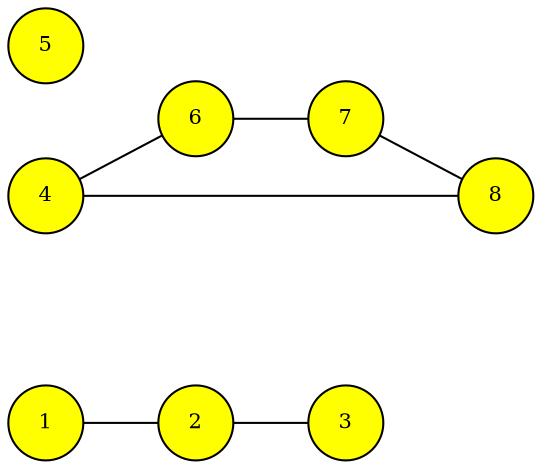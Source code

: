 digraph G {
	graph [compound=true fontsize=10 nodesep=0.5 rankdir=LR ranksep=0.5]
	node [fillcolor=yellow fontsize=10 shape=circle style=filled]
	edge [dir=none]
	1
	2
	3
	4
	6
	7
	8
	5
	1 -> 2
	2 -> 3
	4 -> 6
	4 -> 8
	6 -> 7
	7 -> 8
}
